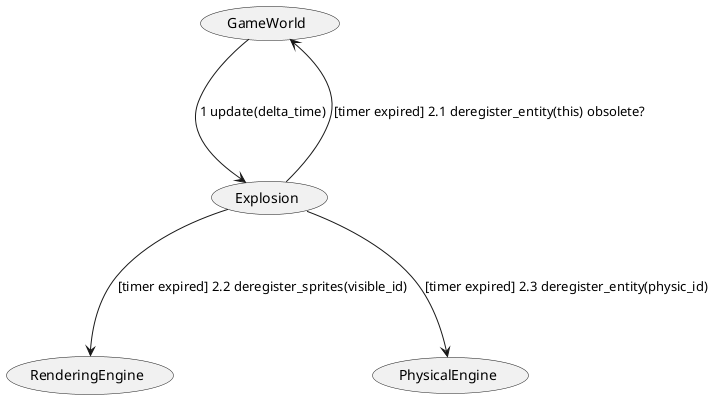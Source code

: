 @startuml

(GameWorld) as (GW)
(Explosion) as (E)
(RenderingEngine) as (RE)
(PhysicalEngine) as (PE)

(GW) ---> (E) : 1 update(delta_time)
(E) ---> (GW) : [timer expired] 2.1 deregister_entity(this) obsolete?
(E) ---> (RE) : [timer expired] 2.2 deregister_sprites(visible_id)
(E) ---> (PE) : [timer expired] 2.3 deregister_entity(physic_id)

@enduml

